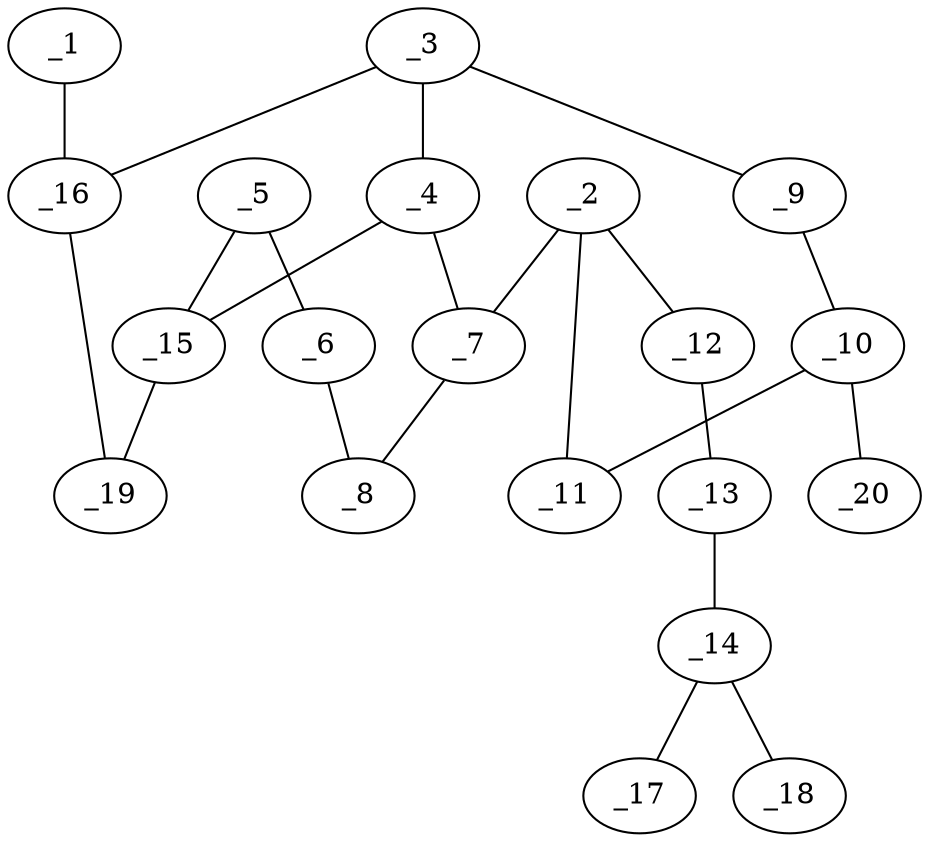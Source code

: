 graph molid666386 {
	_1	 [charge=0,
		chem=5,
		symbol="S  ",
		x=2,
		y="-1.2569"];
	_16	 [charge=0,
		chem=1,
		symbol="C  ",
		x="2.991",
		y="-1.3912"];
	_1 -- _16	 [valence=2];
	_2	 [charge=0,
		chem=4,
		symbol="N  ",
		x="5.7065",
		y="0.3066"];
	_7	 [charge=0,
		chem=1,
		symbol="C  ",
		x="5.4839",
		y="-0.6684"];
	_2 -- _7	 [valence=1];
	_11	 [charge=0,
		chem=1,
		symbol="C  ",
		x="5.083",
		y="1.0884"];
	_2 -- _11	 [valence=1];
	_12	 [charge=0,
		chem=1,
		symbol="C  ",
		x="6.6814",
		y="0.5291"];
	_2 -- _12	 [valence=1];
	_3	 [charge=0,
		chem=4,
		symbol="N  ",
		x="3.682",
		y="-0.6684"];
	_4	 [charge=0,
		chem=1,
		symbol="C  ",
		x="4.583",
		y="-1.1022"];
	_3 -- _4	 [valence=1];
	_9	 [charge=0,
		chem=1,
		symbol="C  ",
		x="3.4595",
		y="0.3066"];
	_3 -- _9	 [valence=1];
	_3 -- _16	 [valence=1];
	_4 -- _7	 [valence=2];
	_15	 [charge=0,
		chem=1,
		symbol="C  ",
		x="4.5083",
		y="-2.0994"];
	_4 -- _15	 [valence=1];
	_5	 [charge=0,
		chem=1,
		symbol="C  ",
		x="5.3345",
		y="-2.6628"];
	_6	 [charge=0,
		chem=1,
		symbol="C  ",
		x="6.2355",
		y="-2.2289"];
	_5 -- _6	 [valence=1];
	_5 -- _15	 [valence=2];
	_8	 [charge=0,
		chem=1,
		symbol="C  ",
		x="6.3102",
		y="-1.2317"];
	_6 -- _8	 [valence=2];
	_7 -- _8	 [valence=1];
	_10	 [charge=0,
		chem=1,
		symbol="C  ",
		x="4.083",
		y="1.0884"];
	_9 -- _10	 [valence=1];
	_10 -- _11	 [valence=1];
	_20	 [charge=0,
		chem=1,
		symbol="C  ",
		x="3.6491",
		y="1.9894"];
	_10 -- _20	 [valence=1];
	_13	 [charge=0,
		chem=1,
		symbol="C  ",
		x="6.9761",
		y="1.4847"];
	_12 -- _13	 [valence=1];
	_14	 [charge=0,
		chem=1,
		symbol="C  ",
		x="7.9511",
		y="1.7072"];
	_13 -- _14	 [valence=2];
	_17	 [charge=0,
		chem=1,
		symbol="C  ",
		x="8.2458",
		y="2.6628"];
	_14 -- _17	 [valence=1];
	_18	 [charge=0,
		chem=1,
		symbol="C  ",
		x="8.6312",
		y="0.9741"];
	_14 -- _18	 [valence=1];
	_19	 [charge=0,
		chem=4,
		symbol="N  ",
		x="3.4648",
		y="-2.2718"];
	_15 -- _19	 [valence=1];
	_16 -- _19	 [valence=1];
}
